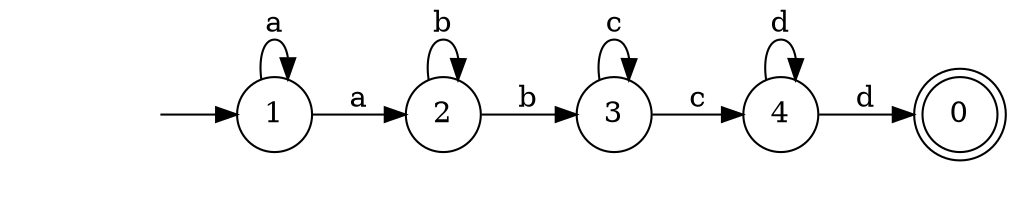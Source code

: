 digraph finite_state_machine { rankdir=LR
	node [shape=doublecircle]
	0

	node [shape=circle]
	fake0 [style=invisible]
	fake0 -> 1

	1 -> 1 [label="a"] 
	1 -> 2 [label="a"] 
	2 -> 2 [label="b"] 
	2 -> 3 [label="b"] 
	3 -> 3 [label="c"] 
	3 -> 4 [label="c"] 
	4 -> 4 [label="d"] 
	4 -> 0 [label="d"] 
}
